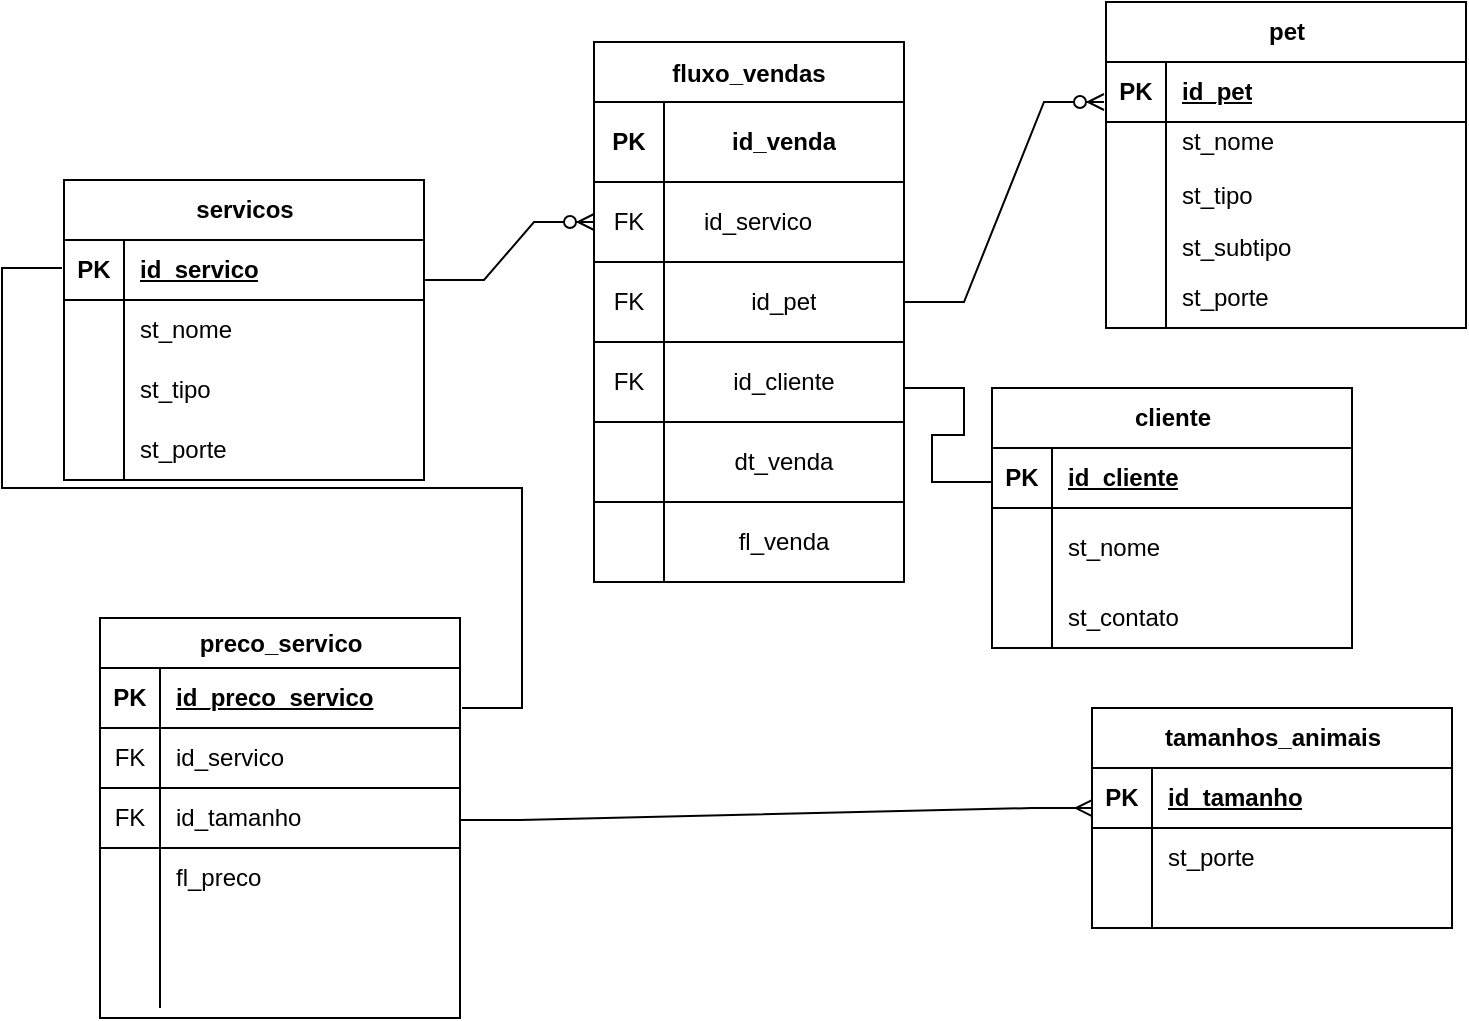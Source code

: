 <mxfile version="24.6.5" type="github">
  <diagram name="Página-1" id="cRybXOAqEiYyLKylHTsx">
    <mxGraphModel dx="771" dy="1470" grid="1" gridSize="10" guides="1" tooltips="1" connect="1" arrows="1" fold="1" page="1" pageScale="1" pageWidth="827" pageHeight="1169" math="0" shadow="0">
      <root>
        <mxCell id="0" />
        <mxCell id="1" parent="0" />
        <mxCell id="4SrF4AthtOlKvFS-9xww-1" value="" style="shape=tableRow;horizontal=0;startSize=0;swimlaneHead=0;swimlaneBody=0;fillColor=none;collapsible=0;dropTarget=0;points=[[0,0.5],[1,0.5]];portConstraint=eastwest;top=0;left=0;right=0;bottom=0;html=1;" vertex="1" parent="1">
          <mxGeometry x="322" y="327" width="180" height="20" as="geometry" />
        </mxCell>
        <mxCell id="4SrF4AthtOlKvFS-9xww-2" value="pet" style="shape=table;startSize=30;container=1;collapsible=1;childLayout=tableLayout;fixedRows=1;rowLines=0;fontStyle=1;align=center;resizeLast=1;html=1;movable=1;resizable=1;rotatable=1;deletable=1;editable=1;locked=0;connectable=1;" vertex="1" parent="1">
          <mxGeometry x="577" y="-93" width="180" height="163" as="geometry" />
        </mxCell>
        <mxCell id="4SrF4AthtOlKvFS-9xww-3" value="" style="shape=tableRow;horizontal=0;startSize=0;swimlaneHead=0;swimlaneBody=0;fillColor=none;collapsible=0;dropTarget=0;points=[[0,0.5],[1,0.5]];portConstraint=eastwest;top=0;left=0;right=0;bottom=1;" vertex="1" parent="4SrF4AthtOlKvFS-9xww-2">
          <mxGeometry y="30" width="180" height="30" as="geometry" />
        </mxCell>
        <mxCell id="4SrF4AthtOlKvFS-9xww-4" value="PK" style="shape=partialRectangle;connectable=0;fillColor=none;top=0;left=0;bottom=0;right=0;fontStyle=1;overflow=hidden;whiteSpace=wrap;html=1;" vertex="1" parent="4SrF4AthtOlKvFS-9xww-3">
          <mxGeometry width="30" height="30" as="geometry">
            <mxRectangle width="30" height="30" as="alternateBounds" />
          </mxGeometry>
        </mxCell>
        <mxCell id="4SrF4AthtOlKvFS-9xww-5" value="id_pet" style="shape=partialRectangle;connectable=0;fillColor=none;top=0;left=0;bottom=0;right=0;align=left;spacingLeft=6;fontStyle=5;overflow=hidden;whiteSpace=wrap;html=1;" vertex="1" parent="4SrF4AthtOlKvFS-9xww-3">
          <mxGeometry x="30" width="150" height="30" as="geometry">
            <mxRectangle width="150" height="30" as="alternateBounds" />
          </mxGeometry>
        </mxCell>
        <mxCell id="4SrF4AthtOlKvFS-9xww-6" value="" style="shape=tableRow;horizontal=0;startSize=0;swimlaneHead=0;swimlaneBody=0;fillColor=none;collapsible=0;dropTarget=0;points=[[0,0.5],[1,0.5]];portConstraint=eastwest;top=0;left=0;right=0;bottom=0;" vertex="1" parent="4SrF4AthtOlKvFS-9xww-2">
          <mxGeometry y="60" width="180" height="20" as="geometry" />
        </mxCell>
        <mxCell id="4SrF4AthtOlKvFS-9xww-7" value="" style="shape=partialRectangle;connectable=0;fillColor=none;top=0;left=0;bottom=0;right=0;editable=1;overflow=hidden;whiteSpace=wrap;html=1;" vertex="1" parent="4SrF4AthtOlKvFS-9xww-6">
          <mxGeometry width="30" height="20" as="geometry">
            <mxRectangle width="30" height="20" as="alternateBounds" />
          </mxGeometry>
        </mxCell>
        <mxCell id="4SrF4AthtOlKvFS-9xww-8" value="st_nome" style="shape=partialRectangle;connectable=0;fillColor=none;top=0;left=0;bottom=0;right=0;align=left;spacingLeft=6;overflow=hidden;whiteSpace=wrap;html=1;" vertex="1" parent="4SrF4AthtOlKvFS-9xww-6">
          <mxGeometry x="30" width="150" height="20" as="geometry">
            <mxRectangle width="150" height="20" as="alternateBounds" />
          </mxGeometry>
        </mxCell>
        <mxCell id="4SrF4AthtOlKvFS-9xww-9" value="" style="shape=tableRow;horizontal=0;startSize=0;swimlaneHead=0;swimlaneBody=0;fillColor=none;collapsible=0;dropTarget=0;points=[[0,0.5],[1,0.5]];portConstraint=eastwest;top=0;left=0;right=0;bottom=0;" vertex="1" parent="4SrF4AthtOlKvFS-9xww-2">
          <mxGeometry y="80" width="180" height="33" as="geometry" />
        </mxCell>
        <mxCell id="4SrF4AthtOlKvFS-9xww-10" value="" style="shape=partialRectangle;connectable=0;fillColor=none;top=0;left=0;bottom=0;right=0;editable=1;overflow=hidden;whiteSpace=wrap;html=1;" vertex="1" parent="4SrF4AthtOlKvFS-9xww-9">
          <mxGeometry width="30" height="33" as="geometry">
            <mxRectangle width="30" height="33" as="alternateBounds" />
          </mxGeometry>
        </mxCell>
        <mxCell id="4SrF4AthtOlKvFS-9xww-11" value="st_tipo" style="shape=partialRectangle;connectable=0;fillColor=none;top=0;left=0;bottom=0;right=0;align=left;spacingLeft=6;overflow=hidden;whiteSpace=wrap;html=1;" vertex="1" parent="4SrF4AthtOlKvFS-9xww-9">
          <mxGeometry x="30" width="150" height="33" as="geometry">
            <mxRectangle width="150" height="33" as="alternateBounds" />
          </mxGeometry>
        </mxCell>
        <mxCell id="4SrF4AthtOlKvFS-9xww-12" value="" style="shape=tableRow;horizontal=0;startSize=0;swimlaneHead=0;swimlaneBody=0;fillColor=none;collapsible=0;dropTarget=0;points=[[0,0.5],[1,0.5]];portConstraint=eastwest;top=0;left=0;right=0;bottom=0;" vertex="1" parent="4SrF4AthtOlKvFS-9xww-2">
          <mxGeometry y="113" width="180" height="20" as="geometry" />
        </mxCell>
        <mxCell id="4SrF4AthtOlKvFS-9xww-13" value="" style="shape=partialRectangle;connectable=0;fillColor=none;top=0;left=0;bottom=0;right=0;editable=1;overflow=hidden;whiteSpace=wrap;html=1;" vertex="1" parent="4SrF4AthtOlKvFS-9xww-12">
          <mxGeometry width="30" height="20" as="geometry">
            <mxRectangle width="30" height="20" as="alternateBounds" />
          </mxGeometry>
        </mxCell>
        <mxCell id="4SrF4AthtOlKvFS-9xww-14" value="st_subtipo" style="shape=partialRectangle;connectable=0;fillColor=none;top=0;left=0;bottom=0;right=0;align=left;spacingLeft=6;overflow=hidden;whiteSpace=wrap;html=1;" vertex="1" parent="4SrF4AthtOlKvFS-9xww-12">
          <mxGeometry x="30" width="150" height="20" as="geometry">
            <mxRectangle width="150" height="20" as="alternateBounds" />
          </mxGeometry>
        </mxCell>
        <mxCell id="4SrF4AthtOlKvFS-9xww-15" value="" style="shape=tableRow;horizontal=0;startSize=0;swimlaneHead=0;swimlaneBody=0;fillColor=none;collapsible=0;dropTarget=0;points=[[0,0.5],[1,0.5]];portConstraint=eastwest;top=0;left=0;right=0;bottom=0;" vertex="1" parent="4SrF4AthtOlKvFS-9xww-2">
          <mxGeometry y="133" width="180" height="30" as="geometry" />
        </mxCell>
        <mxCell id="4SrF4AthtOlKvFS-9xww-16" value="" style="shape=partialRectangle;connectable=0;fillColor=none;top=0;left=0;bottom=0;right=0;editable=1;overflow=hidden;whiteSpace=wrap;html=1;" vertex="1" parent="4SrF4AthtOlKvFS-9xww-15">
          <mxGeometry width="30" height="30" as="geometry">
            <mxRectangle width="30" height="30" as="alternateBounds" />
          </mxGeometry>
        </mxCell>
        <mxCell id="4SrF4AthtOlKvFS-9xww-17" value="st_porte" style="shape=partialRectangle;connectable=0;fillColor=none;top=0;left=0;bottom=0;right=0;align=left;spacingLeft=6;overflow=hidden;whiteSpace=wrap;html=1;" vertex="1" parent="4SrF4AthtOlKvFS-9xww-15">
          <mxGeometry x="30" width="150" height="30" as="geometry">
            <mxRectangle width="150" height="30" as="alternateBounds" />
          </mxGeometry>
        </mxCell>
        <mxCell id="4SrF4AthtOlKvFS-9xww-18" value="" style="edgeStyle=entityRelationEdgeStyle;fontSize=12;html=1;endArrow=ERzeroToMany;endFill=1;startArrow=none;rounded=0;movable=1;resizable=1;rotatable=1;deletable=1;editable=1;locked=0;connectable=1;startFill=0;" edge="1" parent="1">
          <mxGeometry width="100" height="100" relative="1" as="geometry">
            <mxPoint x="476" y="57" as="sourcePoint" />
            <mxPoint x="576" y="-43" as="targetPoint" />
            <Array as="points">
              <mxPoint x="666" y="-53" />
              <mxPoint x="516" y="27" />
              <mxPoint x="526" y="-23" />
              <mxPoint x="566" y="-13" />
              <mxPoint x="526" y="17" />
              <mxPoint x="536" y="-23" />
            </Array>
          </mxGeometry>
        </mxCell>
        <mxCell id="4SrF4AthtOlKvFS-9xww-19" value="cliente" style="shape=table;startSize=30;container=1;collapsible=1;childLayout=tableLayout;fixedRows=1;rowLines=0;fontStyle=1;align=center;resizeLast=1;html=1;movable=1;resizable=1;rotatable=1;deletable=1;editable=1;locked=0;connectable=1;" vertex="1" parent="1">
          <mxGeometry x="520" y="100" width="180" height="130" as="geometry" />
        </mxCell>
        <mxCell id="4SrF4AthtOlKvFS-9xww-20" value="" style="shape=tableRow;horizontal=0;startSize=0;swimlaneHead=0;swimlaneBody=0;fillColor=none;collapsible=0;dropTarget=0;points=[[0,0.5],[1,0.5]];portConstraint=eastwest;top=0;left=0;right=0;bottom=1;" vertex="1" parent="4SrF4AthtOlKvFS-9xww-19">
          <mxGeometry y="30" width="180" height="30" as="geometry" />
        </mxCell>
        <mxCell id="4SrF4AthtOlKvFS-9xww-21" value="PK" style="shape=partialRectangle;connectable=0;fillColor=none;top=0;left=0;bottom=0;right=0;fontStyle=1;overflow=hidden;whiteSpace=wrap;html=1;" vertex="1" parent="4SrF4AthtOlKvFS-9xww-20">
          <mxGeometry width="30" height="30" as="geometry">
            <mxRectangle width="30" height="30" as="alternateBounds" />
          </mxGeometry>
        </mxCell>
        <mxCell id="4SrF4AthtOlKvFS-9xww-22" value="id_cliente" style="shape=partialRectangle;connectable=0;fillColor=none;top=0;left=0;bottom=0;right=0;align=left;spacingLeft=6;fontStyle=5;overflow=hidden;whiteSpace=wrap;html=1;" vertex="1" parent="4SrF4AthtOlKvFS-9xww-20">
          <mxGeometry x="30" width="150" height="30" as="geometry">
            <mxRectangle width="150" height="30" as="alternateBounds" />
          </mxGeometry>
        </mxCell>
        <mxCell id="4SrF4AthtOlKvFS-9xww-23" value="" style="shape=tableRow;horizontal=0;startSize=0;swimlaneHead=0;swimlaneBody=0;fillColor=none;collapsible=0;dropTarget=0;points=[[0,0.5],[1,0.5]];portConstraint=eastwest;top=0;left=0;right=0;bottom=0;" vertex="1" parent="4SrF4AthtOlKvFS-9xww-19">
          <mxGeometry y="60" width="180" height="40" as="geometry" />
        </mxCell>
        <mxCell id="4SrF4AthtOlKvFS-9xww-24" value="" style="shape=partialRectangle;connectable=0;fillColor=none;top=0;left=0;bottom=0;right=0;editable=1;overflow=hidden;whiteSpace=wrap;html=1;" vertex="1" parent="4SrF4AthtOlKvFS-9xww-23">
          <mxGeometry width="30" height="40" as="geometry">
            <mxRectangle width="30" height="40" as="alternateBounds" />
          </mxGeometry>
        </mxCell>
        <mxCell id="4SrF4AthtOlKvFS-9xww-25" value="st_nome" style="shape=partialRectangle;connectable=0;fillColor=none;top=0;left=0;bottom=0;right=0;align=left;spacingLeft=6;overflow=hidden;whiteSpace=wrap;html=1;" vertex="1" parent="4SrF4AthtOlKvFS-9xww-23">
          <mxGeometry x="30" width="150" height="40" as="geometry">
            <mxRectangle width="150" height="40" as="alternateBounds" />
          </mxGeometry>
        </mxCell>
        <mxCell id="4SrF4AthtOlKvFS-9xww-26" value="" style="shape=tableRow;horizontal=0;startSize=0;swimlaneHead=0;swimlaneBody=0;fillColor=none;collapsible=0;dropTarget=0;points=[[0,0.5],[1,0.5]];portConstraint=eastwest;top=0;left=0;right=0;bottom=0;" vertex="1" parent="4SrF4AthtOlKvFS-9xww-19">
          <mxGeometry y="100" width="180" height="30" as="geometry" />
        </mxCell>
        <mxCell id="4SrF4AthtOlKvFS-9xww-27" value="" style="shape=partialRectangle;connectable=0;fillColor=none;top=0;left=0;bottom=0;right=0;editable=1;overflow=hidden;whiteSpace=wrap;html=1;" vertex="1" parent="4SrF4AthtOlKvFS-9xww-26">
          <mxGeometry width="30" height="30" as="geometry">
            <mxRectangle width="30" height="30" as="alternateBounds" />
          </mxGeometry>
        </mxCell>
        <mxCell id="4SrF4AthtOlKvFS-9xww-28" value="st_contato" style="shape=partialRectangle;connectable=0;fillColor=none;top=0;left=0;bottom=0;right=0;align=left;spacingLeft=6;overflow=hidden;whiteSpace=wrap;html=1;" vertex="1" parent="4SrF4AthtOlKvFS-9xww-26">
          <mxGeometry x="30" width="150" height="30" as="geometry">
            <mxRectangle width="150" height="30" as="alternateBounds" />
          </mxGeometry>
        </mxCell>
        <mxCell id="4SrF4AthtOlKvFS-9xww-29" value="" style="edgeStyle=entityRelationEdgeStyle;fontSize=12;html=1;endArrow=none;endFill=0;startArrow=none;rounded=0;flowAnimation=0;shadow=0;movable=1;resizable=1;rotatable=1;deletable=1;editable=1;locked=0;connectable=1;startFill=0;" edge="1" parent="1">
          <mxGeometry width="100" height="100" relative="1" as="geometry">
            <mxPoint x="476" y="100" as="sourcePoint" />
            <mxPoint x="520" y="147" as="targetPoint" />
            <Array as="points">
              <mxPoint x="470" y="110" />
              <mxPoint x="500" y="130" />
              <mxPoint x="426" y="97" />
              <mxPoint x="470" y="100" />
              <mxPoint x="436" y="97" />
              <mxPoint x="480" y="120" />
              <mxPoint x="436" y="87" />
              <mxPoint x="456" y="97" />
              <mxPoint x="486" y="117" />
              <mxPoint x="456" y="77" />
              <mxPoint x="666" y="317" />
              <mxPoint x="666" y="267" />
            </Array>
          </mxGeometry>
        </mxCell>
        <mxCell id="4SrF4AthtOlKvFS-9xww-30" value="tamanhos_animais" style="shape=table;startSize=30;container=1;collapsible=1;childLayout=tableLayout;fixedRows=1;rowLines=0;fontStyle=1;align=center;resizeLast=1;html=1;" vertex="1" parent="1">
          <mxGeometry x="570" y="260" width="180" height="110" as="geometry" />
        </mxCell>
        <mxCell id="4SrF4AthtOlKvFS-9xww-31" value="" style="shape=tableRow;horizontal=0;startSize=0;swimlaneHead=0;swimlaneBody=0;fillColor=none;collapsible=0;dropTarget=0;points=[[0,0.5],[1,0.5]];portConstraint=eastwest;top=0;left=0;right=0;bottom=1;" vertex="1" parent="4SrF4AthtOlKvFS-9xww-30">
          <mxGeometry y="30" width="180" height="30" as="geometry" />
        </mxCell>
        <mxCell id="4SrF4AthtOlKvFS-9xww-32" value="PK" style="shape=partialRectangle;connectable=0;fillColor=none;top=0;left=0;bottom=0;right=0;fontStyle=1;overflow=hidden;whiteSpace=wrap;html=1;" vertex="1" parent="4SrF4AthtOlKvFS-9xww-31">
          <mxGeometry width="30" height="30" as="geometry">
            <mxRectangle width="30" height="30" as="alternateBounds" />
          </mxGeometry>
        </mxCell>
        <mxCell id="4SrF4AthtOlKvFS-9xww-33" value="id_tamanho" style="shape=partialRectangle;connectable=0;fillColor=none;top=0;left=0;bottom=0;right=0;align=left;spacingLeft=6;fontStyle=5;overflow=hidden;whiteSpace=wrap;html=1;" vertex="1" parent="4SrF4AthtOlKvFS-9xww-31">
          <mxGeometry x="30" width="150" height="30" as="geometry">
            <mxRectangle width="150" height="30" as="alternateBounds" />
          </mxGeometry>
        </mxCell>
        <mxCell id="4SrF4AthtOlKvFS-9xww-34" value="" style="shape=tableRow;horizontal=0;startSize=0;swimlaneHead=0;swimlaneBody=0;fillColor=none;collapsible=0;dropTarget=0;points=[[0,0.5],[1,0.5]];portConstraint=eastwest;top=0;left=0;right=0;bottom=0;" vertex="1" parent="4SrF4AthtOlKvFS-9xww-30">
          <mxGeometry y="60" width="180" height="30" as="geometry" />
        </mxCell>
        <mxCell id="4SrF4AthtOlKvFS-9xww-35" value="" style="shape=partialRectangle;connectable=0;fillColor=none;top=0;left=0;bottom=0;right=0;editable=1;overflow=hidden;whiteSpace=wrap;html=1;" vertex="1" parent="4SrF4AthtOlKvFS-9xww-34">
          <mxGeometry width="30" height="30" as="geometry">
            <mxRectangle width="30" height="30" as="alternateBounds" />
          </mxGeometry>
        </mxCell>
        <mxCell id="4SrF4AthtOlKvFS-9xww-36" value="st_porte" style="shape=partialRectangle;connectable=0;fillColor=none;top=0;left=0;bottom=0;right=0;align=left;spacingLeft=6;overflow=hidden;whiteSpace=wrap;html=1;" vertex="1" parent="4SrF4AthtOlKvFS-9xww-34">
          <mxGeometry x="30" width="150" height="30" as="geometry">
            <mxRectangle width="150" height="30" as="alternateBounds" />
          </mxGeometry>
        </mxCell>
        <mxCell id="4SrF4AthtOlKvFS-9xww-37" value="" style="shape=tableRow;horizontal=0;startSize=0;swimlaneHead=0;swimlaneBody=0;fillColor=none;collapsible=0;dropTarget=0;points=[[0,0.5],[1,0.5]];portConstraint=eastwest;top=0;left=0;right=0;bottom=0;" vertex="1" parent="4SrF4AthtOlKvFS-9xww-30">
          <mxGeometry y="90" width="180" height="20" as="geometry" />
        </mxCell>
        <mxCell id="4SrF4AthtOlKvFS-9xww-38" value="" style="shape=partialRectangle;connectable=0;fillColor=none;top=0;left=0;bottom=0;right=0;editable=1;overflow=hidden;whiteSpace=wrap;html=1;" vertex="1" parent="4SrF4AthtOlKvFS-9xww-37">
          <mxGeometry width="30" height="20" as="geometry">
            <mxRectangle width="30" height="20" as="alternateBounds" />
          </mxGeometry>
        </mxCell>
        <mxCell id="4SrF4AthtOlKvFS-9xww-39" value="" style="shape=partialRectangle;connectable=0;fillColor=none;top=0;left=0;bottom=0;right=0;align=left;spacingLeft=6;overflow=hidden;whiteSpace=wrap;html=1;" vertex="1" parent="4SrF4AthtOlKvFS-9xww-37">
          <mxGeometry x="30" width="150" height="20" as="geometry">
            <mxRectangle width="150" height="20" as="alternateBounds" />
          </mxGeometry>
        </mxCell>
        <mxCell id="4SrF4AthtOlKvFS-9xww-40" value="preco_servico" style="shape=table;startSize=25;container=1;collapsible=1;childLayout=tableLayout;fixedRows=1;rowLines=0;fontStyle=1;align=center;resizeLast=1;html=1;movable=1;resizable=1;rotatable=1;deletable=1;editable=1;locked=0;connectable=1;" vertex="1" parent="1">
          <mxGeometry x="74" y="215" width="180" height="200" as="geometry" />
        </mxCell>
        <mxCell id="4SrF4AthtOlKvFS-9xww-41" value="" style="shape=tableRow;horizontal=0;startSize=0;swimlaneHead=0;swimlaneBody=0;fillColor=none;collapsible=0;dropTarget=0;points=[[0,0.5],[1,0.5]];portConstraint=eastwest;top=0;left=0;right=0;bottom=1;" vertex="1" parent="4SrF4AthtOlKvFS-9xww-40">
          <mxGeometry y="25" width="180" height="30" as="geometry" />
        </mxCell>
        <mxCell id="4SrF4AthtOlKvFS-9xww-42" value="PK" style="shape=partialRectangle;connectable=0;fillColor=none;top=0;left=0;bottom=0;right=0;fontStyle=1;overflow=hidden;whiteSpace=wrap;html=1;" vertex="1" parent="4SrF4AthtOlKvFS-9xww-41">
          <mxGeometry width="30" height="30" as="geometry">
            <mxRectangle width="30" height="30" as="alternateBounds" />
          </mxGeometry>
        </mxCell>
        <mxCell id="4SrF4AthtOlKvFS-9xww-43" value="id_preco_servico" style="shape=partialRectangle;connectable=0;fillColor=none;top=0;left=0;bottom=0;right=0;align=left;spacingLeft=6;fontStyle=5;overflow=hidden;whiteSpace=wrap;html=1;" vertex="1" parent="4SrF4AthtOlKvFS-9xww-41">
          <mxGeometry x="30" width="150" height="30" as="geometry">
            <mxRectangle width="150" height="30" as="alternateBounds" />
          </mxGeometry>
        </mxCell>
        <mxCell id="4SrF4AthtOlKvFS-9xww-44" value="" style="shape=tableRow;horizontal=0;startSize=0;swimlaneHead=0;swimlaneBody=0;fillColor=none;collapsible=0;dropTarget=0;points=[[0,0.5],[1,0.5]];portConstraint=eastwest;top=0;left=0;right=0;bottom=1;" vertex="1" parent="4SrF4AthtOlKvFS-9xww-40">
          <mxGeometry y="55" width="180" height="30" as="geometry" />
        </mxCell>
        <mxCell id="4SrF4AthtOlKvFS-9xww-45" value="FK" style="shape=partialRectangle;connectable=0;fillColor=none;top=0;left=0;bottom=0;right=0;fontStyle=0;overflow=hidden;whiteSpace=wrap;html=1;" vertex="1" parent="4SrF4AthtOlKvFS-9xww-44">
          <mxGeometry width="30" height="30" as="geometry">
            <mxRectangle width="30" height="30" as="alternateBounds" />
          </mxGeometry>
        </mxCell>
        <mxCell id="4SrF4AthtOlKvFS-9xww-46" value="id_servico" style="shape=partialRectangle;connectable=0;fillColor=none;top=0;left=0;bottom=0;right=0;align=left;spacingLeft=6;fontStyle=0;overflow=hidden;whiteSpace=wrap;html=1;" vertex="1" parent="4SrF4AthtOlKvFS-9xww-44">
          <mxGeometry x="30" width="150" height="30" as="geometry">
            <mxRectangle width="150" height="30" as="alternateBounds" />
          </mxGeometry>
        </mxCell>
        <mxCell id="4SrF4AthtOlKvFS-9xww-47" value="" style="shape=tableRow;horizontal=0;startSize=0;swimlaneHead=0;swimlaneBody=0;fillColor=none;collapsible=0;dropTarget=0;points=[[0,0.5],[1,0.5]];portConstraint=eastwest;top=0;left=0;right=0;bottom=1;" vertex="1" parent="4SrF4AthtOlKvFS-9xww-40">
          <mxGeometry y="85" width="180" height="30" as="geometry" />
        </mxCell>
        <mxCell id="4SrF4AthtOlKvFS-9xww-48" value="FK" style="shape=partialRectangle;connectable=0;fillColor=none;top=0;left=0;bottom=0;right=0;fontStyle=0;overflow=hidden;whiteSpace=wrap;html=1;" vertex="1" parent="4SrF4AthtOlKvFS-9xww-47">
          <mxGeometry width="30" height="30" as="geometry">
            <mxRectangle width="30" height="30" as="alternateBounds" />
          </mxGeometry>
        </mxCell>
        <mxCell id="4SrF4AthtOlKvFS-9xww-49" value="id_tamanho" style="shape=partialRectangle;connectable=0;fillColor=none;top=0;left=0;bottom=0;right=0;align=left;spacingLeft=6;fontStyle=0;overflow=hidden;whiteSpace=wrap;html=1;" vertex="1" parent="4SrF4AthtOlKvFS-9xww-47">
          <mxGeometry x="30" width="150" height="30" as="geometry">
            <mxRectangle width="150" height="30" as="alternateBounds" />
          </mxGeometry>
        </mxCell>
        <mxCell id="4SrF4AthtOlKvFS-9xww-50" value="" style="shape=tableRow;horizontal=0;startSize=0;swimlaneHead=0;swimlaneBody=0;fillColor=none;collapsible=0;dropTarget=0;points=[[0,0.5],[1,0.5]];portConstraint=eastwest;top=0;left=0;right=0;bottom=0;" vertex="1" parent="4SrF4AthtOlKvFS-9xww-40">
          <mxGeometry y="115" width="180" height="30" as="geometry" />
        </mxCell>
        <mxCell id="4SrF4AthtOlKvFS-9xww-51" value="" style="shape=partialRectangle;connectable=0;fillColor=none;top=0;left=0;bottom=0;right=0;editable=1;overflow=hidden;whiteSpace=wrap;html=1;" vertex="1" parent="4SrF4AthtOlKvFS-9xww-50">
          <mxGeometry width="30" height="30" as="geometry">
            <mxRectangle width="30" height="30" as="alternateBounds" />
          </mxGeometry>
        </mxCell>
        <mxCell id="4SrF4AthtOlKvFS-9xww-52" value="fl_preco" style="shape=partialRectangle;connectable=0;fillColor=none;top=0;left=0;bottom=0;right=0;align=left;spacingLeft=6;overflow=hidden;whiteSpace=wrap;html=1;" vertex="1" parent="4SrF4AthtOlKvFS-9xww-50">
          <mxGeometry x="30" width="150" height="30" as="geometry">
            <mxRectangle width="150" height="30" as="alternateBounds" />
          </mxGeometry>
        </mxCell>
        <mxCell id="4SrF4AthtOlKvFS-9xww-53" value="" style="shape=tableRow;horizontal=0;startSize=0;swimlaneHead=0;swimlaneBody=0;fillColor=none;collapsible=0;dropTarget=0;points=[[0,0.5],[1,0.5]];portConstraint=eastwest;top=0;left=0;right=0;bottom=0;" vertex="1" parent="4SrF4AthtOlKvFS-9xww-40">
          <mxGeometry y="145" width="180" height="30" as="geometry" />
        </mxCell>
        <mxCell id="4SrF4AthtOlKvFS-9xww-54" value="" style="shape=partialRectangle;connectable=0;fillColor=none;top=0;left=0;bottom=0;right=0;editable=1;overflow=hidden;whiteSpace=wrap;html=1;" vertex="1" parent="4SrF4AthtOlKvFS-9xww-53">
          <mxGeometry width="30" height="30" as="geometry">
            <mxRectangle width="30" height="30" as="alternateBounds" />
          </mxGeometry>
        </mxCell>
        <mxCell id="4SrF4AthtOlKvFS-9xww-55" value="" style="shape=partialRectangle;connectable=0;fillColor=none;top=0;left=0;bottom=0;right=0;align=left;spacingLeft=6;overflow=hidden;whiteSpace=wrap;html=1;" vertex="1" parent="4SrF4AthtOlKvFS-9xww-53">
          <mxGeometry x="30" width="150" height="30" as="geometry">
            <mxRectangle width="150" height="30" as="alternateBounds" />
          </mxGeometry>
        </mxCell>
        <mxCell id="4SrF4AthtOlKvFS-9xww-56" style="shape=tableRow;horizontal=0;startSize=0;swimlaneHead=0;swimlaneBody=0;fillColor=none;collapsible=0;dropTarget=0;points=[[0,0.5],[1,0.5]];portConstraint=eastwest;top=0;left=0;right=0;bottom=0;" vertex="1" parent="4SrF4AthtOlKvFS-9xww-40">
          <mxGeometry y="175" width="180" height="20" as="geometry" />
        </mxCell>
        <mxCell id="4SrF4AthtOlKvFS-9xww-57" style="shape=partialRectangle;connectable=0;fillColor=none;top=0;left=0;bottom=0;right=0;editable=1;overflow=hidden;whiteSpace=wrap;html=1;" vertex="1" parent="4SrF4AthtOlKvFS-9xww-56">
          <mxGeometry width="30" height="20" as="geometry">
            <mxRectangle width="30" height="20" as="alternateBounds" />
          </mxGeometry>
        </mxCell>
        <mxCell id="4SrF4AthtOlKvFS-9xww-58" style="shape=partialRectangle;connectable=0;fillColor=none;top=0;left=0;bottom=0;right=0;align=left;spacingLeft=6;overflow=hidden;whiteSpace=wrap;html=1;" vertex="1" parent="4SrF4AthtOlKvFS-9xww-56">
          <mxGeometry x="30" width="150" height="20" as="geometry">
            <mxRectangle width="150" height="20" as="alternateBounds" />
          </mxGeometry>
        </mxCell>
        <mxCell id="4SrF4AthtOlKvFS-9xww-59" value="servicos" style="shape=table;startSize=30;container=1;collapsible=1;childLayout=tableLayout;fixedRows=1;rowLines=0;fontStyle=1;align=center;resizeLast=1;html=1;movable=1;resizable=1;rotatable=1;deletable=1;editable=1;locked=0;connectable=1;" vertex="1" parent="1">
          <mxGeometry x="56" y="-4" width="180" height="150" as="geometry" />
        </mxCell>
        <mxCell id="4SrF4AthtOlKvFS-9xww-60" value="" style="shape=tableRow;horizontal=0;startSize=0;swimlaneHead=0;swimlaneBody=0;fillColor=none;collapsible=0;dropTarget=0;points=[[0,0.5],[1,0.5]];portConstraint=eastwest;top=0;left=0;right=0;bottom=1;" vertex="1" parent="4SrF4AthtOlKvFS-9xww-59">
          <mxGeometry y="30" width="180" height="30" as="geometry" />
        </mxCell>
        <mxCell id="4SrF4AthtOlKvFS-9xww-61" value="PK" style="shape=partialRectangle;connectable=0;fillColor=none;top=0;left=0;bottom=0;right=0;fontStyle=1;overflow=hidden;whiteSpace=wrap;html=1;" vertex="1" parent="4SrF4AthtOlKvFS-9xww-60">
          <mxGeometry width="30" height="30" as="geometry">
            <mxRectangle width="30" height="30" as="alternateBounds" />
          </mxGeometry>
        </mxCell>
        <mxCell id="4SrF4AthtOlKvFS-9xww-62" value="id_servico" style="shape=partialRectangle;connectable=0;fillColor=none;top=0;left=0;bottom=0;right=0;align=left;spacingLeft=6;fontStyle=5;overflow=hidden;whiteSpace=wrap;html=1;" vertex="1" parent="4SrF4AthtOlKvFS-9xww-60">
          <mxGeometry x="30" width="150" height="30" as="geometry">
            <mxRectangle width="150" height="30" as="alternateBounds" />
          </mxGeometry>
        </mxCell>
        <mxCell id="4SrF4AthtOlKvFS-9xww-63" value="" style="shape=tableRow;horizontal=0;startSize=0;swimlaneHead=0;swimlaneBody=0;fillColor=none;collapsible=0;dropTarget=0;points=[[0,0.5],[1,0.5]];portConstraint=eastwest;top=0;left=0;right=0;bottom=0;" vertex="1" parent="4SrF4AthtOlKvFS-9xww-59">
          <mxGeometry y="60" width="180" height="30" as="geometry" />
        </mxCell>
        <mxCell id="4SrF4AthtOlKvFS-9xww-64" value="" style="shape=partialRectangle;connectable=0;fillColor=none;top=0;left=0;bottom=0;right=0;editable=1;overflow=hidden;whiteSpace=wrap;html=1;" vertex="1" parent="4SrF4AthtOlKvFS-9xww-63">
          <mxGeometry width="30" height="30" as="geometry">
            <mxRectangle width="30" height="30" as="alternateBounds" />
          </mxGeometry>
        </mxCell>
        <mxCell id="4SrF4AthtOlKvFS-9xww-65" value="st_nome" style="shape=partialRectangle;connectable=0;fillColor=none;top=0;left=0;bottom=0;right=0;align=left;spacingLeft=6;overflow=hidden;whiteSpace=wrap;html=1;" vertex="1" parent="4SrF4AthtOlKvFS-9xww-63">
          <mxGeometry x="30" width="150" height="30" as="geometry">
            <mxRectangle width="150" height="30" as="alternateBounds" />
          </mxGeometry>
        </mxCell>
        <mxCell id="4SrF4AthtOlKvFS-9xww-66" value="" style="shape=tableRow;horizontal=0;startSize=0;swimlaneHead=0;swimlaneBody=0;fillColor=none;collapsible=0;dropTarget=0;points=[[0,0.5],[1,0.5]];portConstraint=eastwest;top=0;left=0;right=0;bottom=0;" vertex="1" parent="4SrF4AthtOlKvFS-9xww-59">
          <mxGeometry y="90" width="180" height="30" as="geometry" />
        </mxCell>
        <mxCell id="4SrF4AthtOlKvFS-9xww-67" value="" style="shape=partialRectangle;connectable=0;fillColor=none;top=0;left=0;bottom=0;right=0;editable=1;overflow=hidden;whiteSpace=wrap;html=1;" vertex="1" parent="4SrF4AthtOlKvFS-9xww-66">
          <mxGeometry width="30" height="30" as="geometry">
            <mxRectangle width="30" height="30" as="alternateBounds" />
          </mxGeometry>
        </mxCell>
        <mxCell id="4SrF4AthtOlKvFS-9xww-68" value="st_tipo" style="shape=partialRectangle;connectable=0;fillColor=none;top=0;left=0;bottom=0;right=0;align=left;spacingLeft=6;overflow=hidden;whiteSpace=wrap;html=1;" vertex="1" parent="4SrF4AthtOlKvFS-9xww-66">
          <mxGeometry x="30" width="150" height="30" as="geometry">
            <mxRectangle width="150" height="30" as="alternateBounds" />
          </mxGeometry>
        </mxCell>
        <mxCell id="4SrF4AthtOlKvFS-9xww-69" value="" style="shape=tableRow;horizontal=0;startSize=0;swimlaneHead=0;swimlaneBody=0;fillColor=none;collapsible=0;dropTarget=0;points=[[0,0.5],[1,0.5]];portConstraint=eastwest;top=0;left=0;right=0;bottom=0;" vertex="1" parent="4SrF4AthtOlKvFS-9xww-59">
          <mxGeometry y="120" width="180" height="30" as="geometry" />
        </mxCell>
        <mxCell id="4SrF4AthtOlKvFS-9xww-70" value="" style="shape=partialRectangle;connectable=0;fillColor=none;top=0;left=0;bottom=0;right=0;editable=1;overflow=hidden;whiteSpace=wrap;html=1;" vertex="1" parent="4SrF4AthtOlKvFS-9xww-69">
          <mxGeometry width="30" height="30" as="geometry">
            <mxRectangle width="30" height="30" as="alternateBounds" />
          </mxGeometry>
        </mxCell>
        <mxCell id="4SrF4AthtOlKvFS-9xww-71" value="st_porte" style="shape=partialRectangle;connectable=0;fillColor=none;top=0;left=0;bottom=0;right=0;align=left;spacingLeft=6;overflow=hidden;whiteSpace=wrap;html=1;" vertex="1" parent="4SrF4AthtOlKvFS-9xww-69">
          <mxGeometry x="30" width="150" height="30" as="geometry">
            <mxRectangle width="150" height="30" as="alternateBounds" />
          </mxGeometry>
        </mxCell>
        <mxCell id="4SrF4AthtOlKvFS-9xww-72" value="fluxo_vendas" style="shape=table;startSize=30;container=1;collapsible=0;childLayout=tableLayout;fontStyle=1;movable=1;resizable=1;rotatable=1;deletable=1;editable=1;locked=0;connectable=1;" vertex="1" parent="1">
          <mxGeometry x="321" y="-73" width="155" height="270" as="geometry" />
        </mxCell>
        <mxCell id="4SrF4AthtOlKvFS-9xww-73" value="" style="shape=tableRow;horizontal=0;startSize=0;swimlaneHead=0;swimlaneBody=0;strokeColor=inherit;top=0;left=0;bottom=0;right=0;collapsible=0;dropTarget=0;fillColor=none;points=[[0,0.5],[1,0.5]];portConstraint=eastwest;" vertex="1" parent="4SrF4AthtOlKvFS-9xww-72">
          <mxGeometry y="30" width="155" height="40" as="geometry" />
        </mxCell>
        <mxCell id="4SrF4AthtOlKvFS-9xww-74" value="&lt;b&gt;PK&lt;/b&gt;" style="shape=partialRectangle;html=1;whiteSpace=wrap;connectable=0;strokeColor=inherit;overflow=hidden;fillColor=none;top=0;left=0;bottom=0;right=0;pointerEvents=1;" vertex="1" parent="4SrF4AthtOlKvFS-9xww-73">
          <mxGeometry width="35" height="40" as="geometry">
            <mxRectangle width="35" height="40" as="alternateBounds" />
          </mxGeometry>
        </mxCell>
        <mxCell id="4SrF4AthtOlKvFS-9xww-75" value="&lt;b&gt;id_venda&lt;/b&gt;" style="shape=partialRectangle;html=1;whiteSpace=wrap;connectable=0;strokeColor=inherit;overflow=hidden;fillColor=none;top=0;left=0;bottom=0;right=0;pointerEvents=1;align=center;" vertex="1" parent="4SrF4AthtOlKvFS-9xww-73">
          <mxGeometry x="35" width="120" height="40" as="geometry">
            <mxRectangle width="120" height="40" as="alternateBounds" />
          </mxGeometry>
        </mxCell>
        <mxCell id="4SrF4AthtOlKvFS-9xww-76" value="" style="shape=tableRow;horizontal=0;startSize=0;swimlaneHead=0;swimlaneBody=0;strokeColor=inherit;top=0;left=0;bottom=0;right=0;collapsible=0;dropTarget=0;fillColor=none;points=[[0,0.5],[1,0.5]];portConstraint=eastwest;" vertex="1" parent="4SrF4AthtOlKvFS-9xww-72">
          <mxGeometry y="70" width="155" height="40" as="geometry" />
        </mxCell>
        <mxCell id="4SrF4AthtOlKvFS-9xww-77" value="FK" style="shape=partialRectangle;html=1;whiteSpace=wrap;connectable=0;strokeColor=inherit;overflow=hidden;fillColor=none;top=0;left=0;bottom=0;right=0;pointerEvents=1;" vertex="1" parent="4SrF4AthtOlKvFS-9xww-76">
          <mxGeometry width="35" height="40" as="geometry">
            <mxRectangle width="35" height="40" as="alternateBounds" />
          </mxGeometry>
        </mxCell>
        <mxCell id="4SrF4AthtOlKvFS-9xww-78" value="id_servico&lt;span style=&quot;white-space: pre;&quot;&gt;&#x9;&lt;/span&gt;" style="shape=partialRectangle;html=1;whiteSpace=wrap;connectable=0;strokeColor=inherit;overflow=hidden;fillColor=none;top=0;left=0;bottom=0;right=0;pointerEvents=1;" vertex="1" parent="4SrF4AthtOlKvFS-9xww-76">
          <mxGeometry x="35" width="120" height="40" as="geometry">
            <mxRectangle width="120" height="40" as="alternateBounds" />
          </mxGeometry>
        </mxCell>
        <mxCell id="4SrF4AthtOlKvFS-9xww-79" value="" style="shape=tableRow;horizontal=0;startSize=0;swimlaneHead=0;swimlaneBody=0;strokeColor=inherit;top=0;left=0;bottom=0;right=0;collapsible=0;dropTarget=0;fillColor=none;points=[[0,0.5],[1,0.5]];portConstraint=eastwest;" vertex="1" parent="4SrF4AthtOlKvFS-9xww-72">
          <mxGeometry y="110" width="155" height="40" as="geometry" />
        </mxCell>
        <mxCell id="4SrF4AthtOlKvFS-9xww-80" value="FK" style="shape=partialRectangle;html=1;whiteSpace=wrap;connectable=0;strokeColor=inherit;overflow=hidden;fillColor=none;top=0;left=0;bottom=0;right=0;pointerEvents=1;" vertex="1" parent="4SrF4AthtOlKvFS-9xww-79">
          <mxGeometry width="35" height="40" as="geometry">
            <mxRectangle width="35" height="40" as="alternateBounds" />
          </mxGeometry>
        </mxCell>
        <mxCell id="4SrF4AthtOlKvFS-9xww-81" value="id_pet" style="shape=partialRectangle;html=1;whiteSpace=wrap;connectable=0;strokeColor=inherit;overflow=hidden;fillColor=none;top=0;left=0;bottom=0;right=0;pointerEvents=1;" vertex="1" parent="4SrF4AthtOlKvFS-9xww-79">
          <mxGeometry x="35" width="120" height="40" as="geometry">
            <mxRectangle width="120" height="40" as="alternateBounds" />
          </mxGeometry>
        </mxCell>
        <mxCell id="4SrF4AthtOlKvFS-9xww-82" value="" style="shape=tableRow;horizontal=0;startSize=0;swimlaneHead=0;swimlaneBody=0;strokeColor=inherit;top=0;left=0;bottom=0;right=0;collapsible=0;dropTarget=0;fillColor=none;points=[[0,0.5],[1,0.5]];portConstraint=eastwest;" vertex="1" parent="4SrF4AthtOlKvFS-9xww-72">
          <mxGeometry y="150" width="155" height="40" as="geometry" />
        </mxCell>
        <mxCell id="4SrF4AthtOlKvFS-9xww-83" value="FK" style="shape=partialRectangle;html=1;whiteSpace=wrap;connectable=0;strokeColor=inherit;overflow=hidden;fillColor=none;top=0;left=0;bottom=0;right=0;pointerEvents=1;" vertex="1" parent="4SrF4AthtOlKvFS-9xww-82">
          <mxGeometry width="35" height="40" as="geometry">
            <mxRectangle width="35" height="40" as="alternateBounds" />
          </mxGeometry>
        </mxCell>
        <mxCell id="4SrF4AthtOlKvFS-9xww-84" value="id_cliente" style="shape=partialRectangle;html=1;whiteSpace=wrap;connectable=0;strokeColor=inherit;overflow=hidden;fillColor=none;top=0;left=0;bottom=0;right=0;pointerEvents=1;" vertex="1" parent="4SrF4AthtOlKvFS-9xww-82">
          <mxGeometry x="35" width="120" height="40" as="geometry">
            <mxRectangle width="120" height="40" as="alternateBounds" />
          </mxGeometry>
        </mxCell>
        <mxCell id="4SrF4AthtOlKvFS-9xww-85" value="" style="shape=tableRow;horizontal=0;startSize=0;swimlaneHead=0;swimlaneBody=0;strokeColor=inherit;top=0;left=0;bottom=0;right=0;collapsible=0;dropTarget=0;fillColor=none;points=[[0,0.5],[1,0.5]];portConstraint=eastwest;" vertex="1" parent="4SrF4AthtOlKvFS-9xww-72">
          <mxGeometry y="190" width="155" height="40" as="geometry" />
        </mxCell>
        <mxCell id="4SrF4AthtOlKvFS-9xww-86" value="" style="shape=partialRectangle;html=1;whiteSpace=wrap;connectable=0;strokeColor=inherit;overflow=hidden;fillColor=none;top=0;left=0;bottom=0;right=0;pointerEvents=1;" vertex="1" parent="4SrF4AthtOlKvFS-9xww-85">
          <mxGeometry width="35" height="40" as="geometry">
            <mxRectangle width="35" height="40" as="alternateBounds" />
          </mxGeometry>
        </mxCell>
        <mxCell id="4SrF4AthtOlKvFS-9xww-87" value="dt_venda" style="shape=partialRectangle;html=1;whiteSpace=wrap;connectable=0;strokeColor=inherit;overflow=hidden;fillColor=none;top=0;left=0;bottom=0;right=0;pointerEvents=1;" vertex="1" parent="4SrF4AthtOlKvFS-9xww-85">
          <mxGeometry x="35" width="120" height="40" as="geometry">
            <mxRectangle width="120" height="40" as="alternateBounds" />
          </mxGeometry>
        </mxCell>
        <mxCell id="4SrF4AthtOlKvFS-9xww-88" value="" style="shape=tableRow;horizontal=0;startSize=0;swimlaneHead=0;swimlaneBody=0;strokeColor=inherit;top=0;left=0;bottom=0;right=0;collapsible=0;dropTarget=0;fillColor=none;points=[[0,0.5],[1,0.5]];portConstraint=eastwest;" vertex="1" parent="4SrF4AthtOlKvFS-9xww-72">
          <mxGeometry y="230" width="155" height="40" as="geometry" />
        </mxCell>
        <mxCell id="4SrF4AthtOlKvFS-9xww-89" value="" style="shape=partialRectangle;html=1;whiteSpace=wrap;connectable=0;strokeColor=inherit;overflow=hidden;fillColor=none;top=0;left=0;bottom=0;right=0;pointerEvents=1;opacity=0;" vertex="1" parent="4SrF4AthtOlKvFS-9xww-88">
          <mxGeometry width="35" height="40" as="geometry">
            <mxRectangle width="35" height="40" as="alternateBounds" />
          </mxGeometry>
        </mxCell>
        <mxCell id="4SrF4AthtOlKvFS-9xww-90" value="fl_venda" style="shape=partialRectangle;html=1;whiteSpace=wrap;connectable=0;strokeColor=inherit;overflow=hidden;fillColor=none;top=0;left=0;bottom=0;right=0;pointerEvents=1;" vertex="1" parent="4SrF4AthtOlKvFS-9xww-88">
          <mxGeometry x="35" width="120" height="40" as="geometry">
            <mxRectangle width="120" height="40" as="alternateBounds" />
          </mxGeometry>
        </mxCell>
        <mxCell id="4SrF4AthtOlKvFS-9xww-91" value="" style="edgeStyle=entityRelationEdgeStyle;fontSize=12;html=1;endArrow=ERzeroToMany;endFill=1;rounded=0;exitX=1.05;exitY=-0.333;exitDx=0;exitDy=0;exitPerimeter=0;endSize=6;movable=0;resizable=0;rotatable=0;deletable=0;editable=0;locked=1;connectable=0;entryX=0;entryY=0.5;entryDx=0;entryDy=0;" edge="1" parent="1" target="4SrF4AthtOlKvFS-9xww-76">
          <mxGeometry width="100" height="100" relative="1" as="geometry">
            <mxPoint x="236" y="46.01" as="sourcePoint" />
            <mxPoint x="321" y="-24" as="targetPoint" />
            <Array as="points">
              <mxPoint x="316" y="-24" />
              <mxPoint x="321" y="20" />
            </Array>
          </mxGeometry>
        </mxCell>
        <mxCell id="4SrF4AthtOlKvFS-9xww-92" value="" style="edgeStyle=entityRelationEdgeStyle;fontSize=12;html=1;endArrow=none;startArrow=none;rounded=0;movable=1;resizable=1;rotatable=1;deletable=1;editable=1;locked=0;connectable=1;startFill=0;endFill=0;" edge="1" parent="1">
          <mxGeometry width="100" height="100" relative="1" as="geometry">
            <mxPoint x="255" y="260" as="sourcePoint" />
            <mxPoint x="55" y="40" as="targetPoint" />
            <Array as="points">
              <mxPoint x="105" y="310" />
              <mxPoint x="55" y="40" />
              <mxPoint x="15" y="140" />
              <mxPoint x="45" y="40" />
            </Array>
          </mxGeometry>
        </mxCell>
        <mxCell id="4SrF4AthtOlKvFS-9xww-93" value="" style="edgeStyle=entityRelationEdgeStyle;fontSize=12;html=1;endArrow=ERmany;endFill=0;rounded=0;entryX=0;entryY=-0.333;entryDx=0;entryDy=0;entryPerimeter=0;movable=1;resizable=1;rotatable=1;deletable=1;editable=1;locked=0;connectable=1;" edge="1" parent="1" target="4SrF4AthtOlKvFS-9xww-34">
          <mxGeometry width="100" height="100" relative="1" as="geometry">
            <mxPoint x="254" y="316" as="sourcePoint" />
            <mxPoint x="354" y="216" as="targetPoint" />
            <Array as="points">
              <mxPoint x="324" y="416" />
              <mxPoint x="570" y="310" />
            </Array>
          </mxGeometry>
        </mxCell>
      </root>
    </mxGraphModel>
  </diagram>
</mxfile>

